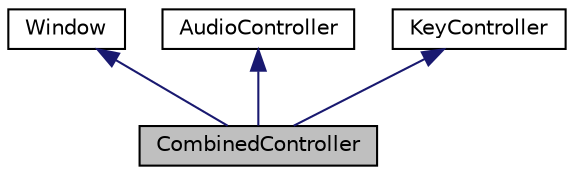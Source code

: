 digraph "CombinedController"
{
  edge [fontname="Helvetica",fontsize="10",labelfontname="Helvetica",labelfontsize="10"];
  node [fontname="Helvetica",fontsize="10",shape=record];
  Node1 [label="CombinedController",height=0.2,width=0.4,color="black", fillcolor="grey75", style="filled", fontcolor="black"];
  Node2 -> Node1 [dir="back",color="midnightblue",fontsize="10",style="solid",fontname="Helvetica"];
  Node2 [label="Window",height=0.2,width=0.4,color="black", fillcolor="white", style="filled",URL="$class_window.html"];
  Node3 -> Node1 [dir="back",color="midnightblue",fontsize="10",style="solid",fontname="Helvetica"];
  Node3 [label="AudioController",height=0.2,width=0.4,color="black", fillcolor="white", style="filled",URL="$class_audio_controller.html"];
  Node4 -> Node1 [dir="back",color="midnightblue",fontsize="10",style="solid",fontname="Helvetica"];
  Node4 [label="KeyController",height=0.2,width=0.4,color="black", fillcolor="white", style="filled",URL="$class_key_controller.html"];
}
